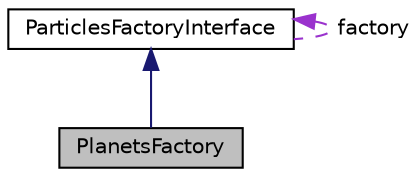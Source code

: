digraph "PlanetsFactory"
{
  edge [fontname="Helvetica",fontsize="10",labelfontname="Helvetica",labelfontsize="10"];
  node [fontname="Helvetica",fontsize="10",shape=record];
  Node2 [label="PlanetsFactory",height=0.2,width=0.4,color="black", fillcolor="grey75", style="filled", fontcolor="black"];
  Node3 -> Node2 [dir="back",color="midnightblue",fontsize="10",style="solid",fontname="Helvetica"];
  Node3 [label="ParticlesFactoryInterface",height=0.2,width=0.4,color="black", fillcolor="white", style="filled",URL="$class_particles_factory_interface.html",tooltip="Abstract factory defining interface. "];
  Node3 -> Node3 [dir="back",color="darkorchid3",fontsize="10",style="dashed",label=" factory" ,fontname="Helvetica"];
}
